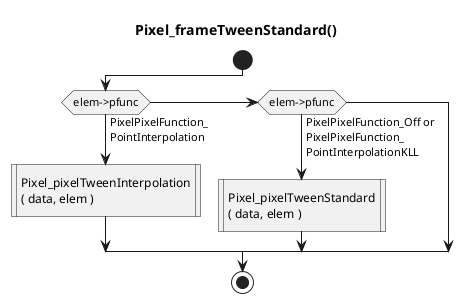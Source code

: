 '
' Pixel_frameTweenStandard.uml
'

@startuml
title Pixel_frameTweenStandard()
start
if (elem->pfunc) then (PixelPixelFunction_\nPointInterpolation)
 :Pixel_pixelTweenInterpolation\n( data, elem )|
elseif (elem->pfunc) then (PixelPixelFunction_Off or\nPixelPixelFunction_\nPointInterpolationKLL)
 :Pixel_pixelTweenStandard\n( data, elem )|
endif
stop
@enduml
